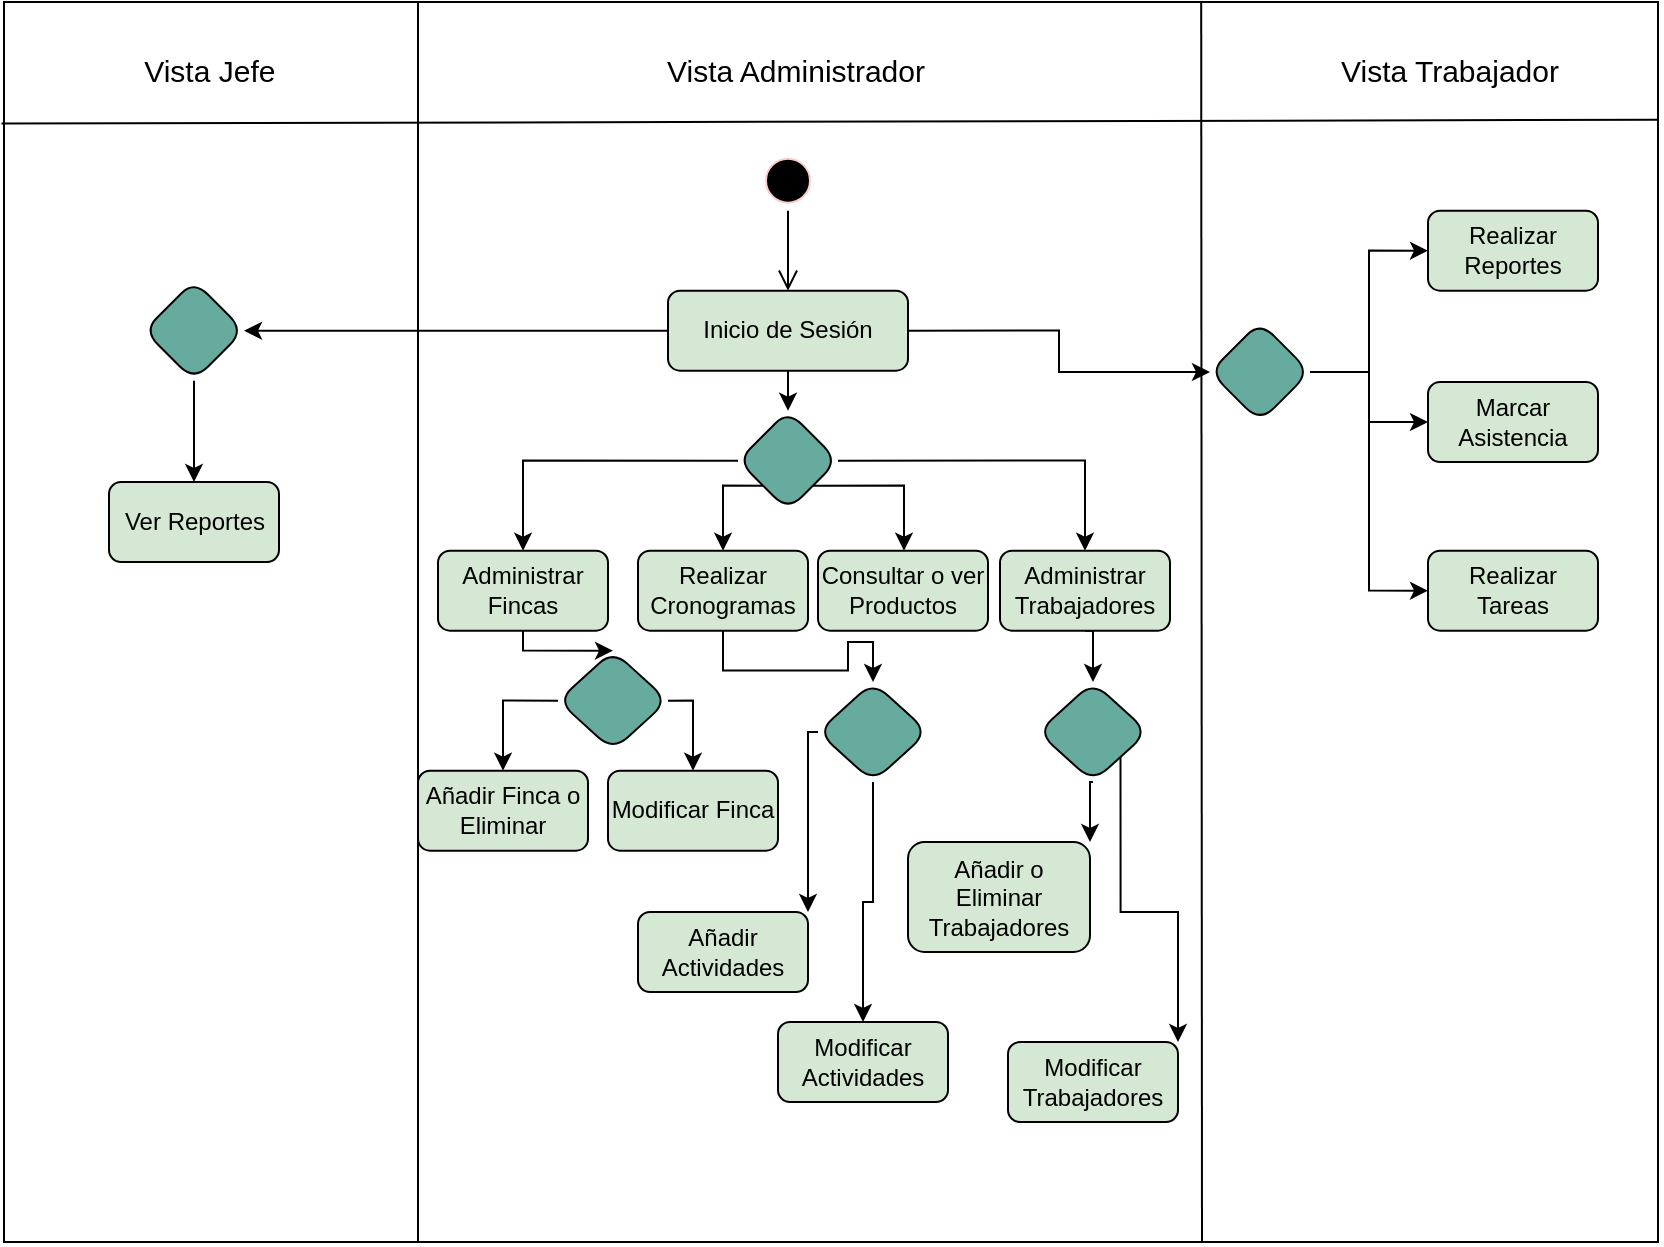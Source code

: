 <mxfile version="13.4.2" type="google"><diagram id="gkksqmqyPCUQa9LjiM_f" name="Page-1"><mxGraphModel dx="1695" dy="482" grid="1" gridSize="10" guides="1" tooltips="1" connect="1" arrows="1" fold="1" page="1" pageScale="1" pageWidth="827" pageHeight="1169" math="0" shadow="0"><root><mxCell id="0"/><mxCell id="1" parent="0"/><mxCell id="3JOkTxWMYJLotu0kcesd-1" value="" style="rounded=0;whiteSpace=wrap;html=1;" parent="1" vertex="1"><mxGeometry y="100" width="210" height="620" as="geometry"/></mxCell><mxCell id="tZCaEKDzA_puzpBwYUMF-1" value="" style="whiteSpace=wrap;html=1;aspect=fixed;" parent="1" vertex="1"><mxGeometry x="207" y="100" width="620" height="620" as="geometry"/></mxCell><mxCell id="tZCaEKDzA_puzpBwYUMF-7" value="&lt;span style=&quot;font-size: 15px&quot;&gt;Vista Administrador&lt;/span&gt;" style="text;html=1;strokeColor=none;fillColor=none;align=center;verticalAlign=middle;whiteSpace=wrap;rounded=0;" parent="1" vertex="1"><mxGeometry x="305.5" y="124.34" width="180" height="20" as="geometry"/></mxCell><mxCell id="tZCaEKDzA_puzpBwYUMF-12" value="&lt;font style=&quot;font-size: 15px&quot;&gt;Vista Trabajador&lt;/font&gt;" style="text;html=1;strokeColor=none;fillColor=none;align=center;verticalAlign=middle;whiteSpace=wrap;rounded=0;" parent="1" vertex="1"><mxGeometry x="633" y="124.34" width="180" height="20" as="geometry"/></mxCell><mxCell id="tZCaEKDzA_puzpBwYUMF-13" style="edgeStyle=orthogonalEdgeStyle;rounded=0;orthogonalLoop=1;jettySize=auto;html=1;exitX=0.5;exitY=1;exitDx=0;exitDy=0;" parent="1" source="tZCaEKDzA_puzpBwYUMF-12" target="tZCaEKDzA_puzpBwYUMF-12" edge="1"><mxGeometry relative="1" as="geometry"/></mxCell><mxCell id="tZCaEKDzA_puzpBwYUMF-17" value="" style="ellipse;html=1;shape=startState;fillColor=#000000;strokeColor=#FFCCCC;" parent="1" vertex="1"><mxGeometry x="377" y="174.34" width="30" height="30" as="geometry"/></mxCell><mxCell id="tZCaEKDzA_puzpBwYUMF-18" value="" style="edgeStyle=orthogonalEdgeStyle;html=1;verticalAlign=bottom;endArrow=open;endSize=8;entryX=0.5;entryY=0;entryDx=0;entryDy=0;" parent="1" source="tZCaEKDzA_puzpBwYUMF-17" target="tZCaEKDzA_puzpBwYUMF-19" edge="1"><mxGeometry relative="1" as="geometry"><mxPoint x="347" y="254.34" as="targetPoint"/></mxGeometry></mxCell><mxCell id="tZCaEKDzA_puzpBwYUMF-22" style="edgeStyle=orthogonalEdgeStyle;rounded=0;orthogonalLoop=1;jettySize=auto;html=1;exitX=0.5;exitY=1;exitDx=0;exitDy=0;entryX=0.5;entryY=0;entryDx=0;entryDy=0;strokeColor=#000000;" parent="1" source="tZCaEKDzA_puzpBwYUMF-19" target="tZCaEKDzA_puzpBwYUMF-20" edge="1"><mxGeometry relative="1" as="geometry"/></mxCell><mxCell id="FRmKyWmxrtPE0LzqxNcH-26" style="edgeStyle=orthogonalEdgeStyle;rounded=0;orthogonalLoop=1;jettySize=auto;html=1;exitX=1;exitY=0.5;exitDx=0;exitDy=0;entryX=0;entryY=0.5;entryDx=0;entryDy=0;" parent="1" source="tZCaEKDzA_puzpBwYUMF-19" target="FRmKyWmxrtPE0LzqxNcH-25" edge="1"><mxGeometry relative="1" as="geometry"/></mxCell><mxCell id="3JOkTxWMYJLotu0kcesd-8" style="edgeStyle=orthogonalEdgeStyle;rounded=0;orthogonalLoop=1;jettySize=auto;html=1;exitX=0;exitY=0.5;exitDx=0;exitDy=0;" parent="1" source="tZCaEKDzA_puzpBwYUMF-19" target="3JOkTxWMYJLotu0kcesd-6" edge="1"><mxGeometry relative="1" as="geometry"/></mxCell><mxCell id="tZCaEKDzA_puzpBwYUMF-19" value="Inicio de Sesión" style="rounded=1;whiteSpace=wrap;html=1;fillColor=#D5E8D4;" parent="1" vertex="1"><mxGeometry x="332" y="244.34" width="120" height="40" as="geometry"/></mxCell><mxCell id="tZCaEKDzA_puzpBwYUMF-30" style="edgeStyle=orthogonalEdgeStyle;rounded=0;orthogonalLoop=1;jettySize=auto;html=1;exitX=0;exitY=0.5;exitDx=0;exitDy=0;entryX=0.5;entryY=0;entryDx=0;entryDy=0;strokeColor=#000000;" parent="1" source="tZCaEKDzA_puzpBwYUMF-20" target="tZCaEKDzA_puzpBwYUMF-24" edge="1"><mxGeometry relative="1" as="geometry"/></mxCell><mxCell id="tZCaEKDzA_puzpBwYUMF-31" style="edgeStyle=orthogonalEdgeStyle;rounded=0;orthogonalLoop=1;jettySize=auto;html=1;exitX=0;exitY=1;exitDx=0;exitDy=0;entryX=0.5;entryY=0;entryDx=0;entryDy=0;strokeColor=#000000;" parent="1" source="tZCaEKDzA_puzpBwYUMF-20" target="tZCaEKDzA_puzpBwYUMF-26" edge="1"><mxGeometry relative="1" as="geometry"/></mxCell><mxCell id="tZCaEKDzA_puzpBwYUMF-33" style="edgeStyle=orthogonalEdgeStyle;rounded=0;orthogonalLoop=1;jettySize=auto;html=1;exitX=1;exitY=0.5;exitDx=0;exitDy=0;entryX=0.5;entryY=0;entryDx=0;entryDy=0;strokeColor=#000000;" parent="1" source="tZCaEKDzA_puzpBwYUMF-20" target="tZCaEKDzA_puzpBwYUMF-28" edge="1"><mxGeometry relative="1" as="geometry"/></mxCell><mxCell id="tZCaEKDzA_puzpBwYUMF-34" style="edgeStyle=orthogonalEdgeStyle;rounded=0;orthogonalLoop=1;jettySize=auto;html=1;exitX=1;exitY=1;exitDx=0;exitDy=0;strokeColor=#000000;" parent="1" source="tZCaEKDzA_puzpBwYUMF-20" target="tZCaEKDzA_puzpBwYUMF-23" edge="1"><mxGeometry relative="1" as="geometry"><Array as="points"><mxPoint x="450" y="342.34"/></Array></mxGeometry></mxCell><mxCell id="tZCaEKDzA_puzpBwYUMF-20" value="" style="rhombus;whiteSpace=wrap;html=1;rounded=1;strokeColor=#000000;fillColor=#67AB9F;" parent="1" vertex="1"><mxGeometry x="367" y="304.34" width="50" height="50" as="geometry"/></mxCell><mxCell id="tZCaEKDzA_puzpBwYUMF-23" value="Consultar o ver Productos" style="rounded=1;whiteSpace=wrap;html=1;strokeColor=#000000;fillColor=#D5E8D4;" parent="1" vertex="1"><mxGeometry x="407" y="374.34" width="85" height="40" as="geometry"/></mxCell><mxCell id="tZCaEKDzA_puzpBwYUMF-38" style="edgeStyle=orthogonalEdgeStyle;rounded=0;orthogonalLoop=1;jettySize=auto;html=1;exitX=0.5;exitY=1;exitDx=0;exitDy=0;entryX=0.5;entryY=0;entryDx=0;entryDy=0;strokeColor=#000000;" parent="1" source="tZCaEKDzA_puzpBwYUMF-24" target="tZCaEKDzA_puzpBwYUMF-35" edge="1"><mxGeometry relative="1" as="geometry"><Array as="points"><mxPoint x="260" y="424.34"/></Array></mxGeometry></mxCell><mxCell id="tZCaEKDzA_puzpBwYUMF-24" value="Administrar Fincas" style="rounded=1;whiteSpace=wrap;html=1;strokeColor=#000000;fillColor=#D5E8D4;" parent="1" vertex="1"><mxGeometry x="217" y="374.34" width="85" height="40" as="geometry"/></mxCell><mxCell id="FRmKyWmxrtPE0LzqxNcH-31" style="edgeStyle=orthogonalEdgeStyle;rounded=0;orthogonalLoop=1;jettySize=auto;html=1;exitX=0.5;exitY=1;exitDx=0;exitDy=0;" parent="1" source="tZCaEKDzA_puzpBwYUMF-26" target="FRmKyWmxrtPE0LzqxNcH-30" edge="1"><mxGeometry relative="1" as="geometry"/></mxCell><mxCell id="tZCaEKDzA_puzpBwYUMF-26" value="Realizar Cronogramas" style="rounded=1;whiteSpace=wrap;html=1;strokeColor=#000000;fillColor=#D5E8D4;" parent="1" vertex="1"><mxGeometry x="317" y="374.34" width="85" height="40" as="geometry"/></mxCell><mxCell id="tZCaEKDzA_puzpBwYUMF-27" value="" style="endArrow=none;html=1;strokeColor=#000000;entryX=0.58;entryY=-0.007;entryDx=0;entryDy=0;entryPerimeter=0;" parent="1" edge="1"><mxGeometry width="50" height="50" relative="1" as="geometry"><mxPoint x="599" y="720" as="sourcePoint"/><mxPoint x="598.6" y="100.0" as="targetPoint"/></mxGeometry></mxCell><mxCell id="FRmKyWmxrtPE0LzqxNcH-9" style="edgeStyle=orthogonalEdgeStyle;rounded=0;orthogonalLoop=1;jettySize=auto;html=1;exitX=0.5;exitY=1;exitDx=0;exitDy=0;entryX=0.5;entryY=0;entryDx=0;entryDy=0;" parent="1" source="tZCaEKDzA_puzpBwYUMF-28" target="FRmKyWmxrtPE0LzqxNcH-8" edge="1"><mxGeometry relative="1" as="geometry"/></mxCell><mxCell id="tZCaEKDzA_puzpBwYUMF-28" value="&lt;span&gt;Administrar Trabajadores&lt;/span&gt;" style="rounded=1;whiteSpace=wrap;html=1;strokeColor=#000000;fillColor=#D5E8D4;" parent="1" vertex="1"><mxGeometry x="498" y="374.34" width="85" height="40" as="geometry"/></mxCell><mxCell id="tZCaEKDzA_puzpBwYUMF-39" style="edgeStyle=orthogonalEdgeStyle;rounded=0;orthogonalLoop=1;jettySize=auto;html=1;exitX=0;exitY=0.5;exitDx=0;exitDy=0;entryX=0.5;entryY=0;entryDx=0;entryDy=0;strokeColor=#000000;" parent="1" source="tZCaEKDzA_puzpBwYUMF-35" target="tZCaEKDzA_puzpBwYUMF-36" edge="1"><mxGeometry relative="1" as="geometry"/></mxCell><mxCell id="tZCaEKDzA_puzpBwYUMF-40" style="edgeStyle=orthogonalEdgeStyle;rounded=0;orthogonalLoop=1;jettySize=auto;html=1;exitX=1;exitY=0.5;exitDx=0;exitDy=0;entryX=0.5;entryY=0;entryDx=0;entryDy=0;strokeColor=#000000;" parent="1" source="tZCaEKDzA_puzpBwYUMF-35" target="tZCaEKDzA_puzpBwYUMF-37" edge="1"><mxGeometry relative="1" as="geometry"/></mxCell><mxCell id="tZCaEKDzA_puzpBwYUMF-35" value="" style="rhombus;whiteSpace=wrap;html=1;rounded=1;strokeColor=#000000;fillColor=#67AB9F;" parent="1" vertex="1"><mxGeometry x="277" y="424.34" width="55" height="50" as="geometry"/></mxCell><mxCell id="tZCaEKDzA_puzpBwYUMF-36" value="Añadir Finca o Eliminar" style="rounded=1;whiteSpace=wrap;html=1;strokeColor=#000000;fillColor=#D5E8D4;" parent="1" vertex="1"><mxGeometry x="207" y="484.34" width="85" height="40" as="geometry"/></mxCell><mxCell id="tZCaEKDzA_puzpBwYUMF-37" value="Modificar Finca" style="rounded=1;whiteSpace=wrap;html=1;strokeColor=#000000;fillColor=#D5E8D4;" parent="1" vertex="1"><mxGeometry x="302" y="484.34" width="85" height="40" as="geometry"/></mxCell><mxCell id="tZCaEKDzA_puzpBwYUMF-15" value="" style="endArrow=none;html=1;entryX=1;entryY=0.095;entryDx=0;entryDy=0;entryPerimeter=0;exitX=-0.006;exitY=0.098;exitDx=0;exitDy=0;exitPerimeter=0;" parent="1" source="3JOkTxWMYJLotu0kcesd-1" target="tZCaEKDzA_puzpBwYUMF-1" edge="1"><mxGeometry width="50" height="50" relative="1" as="geometry"><mxPoint x="207" y="159" as="sourcePoint"/><mxPoint x="567" y="384.34" as="targetPoint"/></mxGeometry></mxCell><mxCell id="FRmKyWmxrtPE0LzqxNcH-14" style="edgeStyle=orthogonalEdgeStyle;rounded=0;orthogonalLoop=1;jettySize=auto;html=1;exitX=0.5;exitY=1;exitDx=0;exitDy=0;entryX=1;entryY=0;entryDx=0;entryDy=0;" parent="1" source="FRmKyWmxrtPE0LzqxNcH-8" target="FRmKyWmxrtPE0LzqxNcH-10" edge="1"><mxGeometry relative="1" as="geometry"/></mxCell><mxCell id="FRmKyWmxrtPE0LzqxNcH-16" style="edgeStyle=orthogonalEdgeStyle;rounded=0;orthogonalLoop=1;jettySize=auto;html=1;exitX=1;exitY=1;exitDx=0;exitDy=0;entryX=1;entryY=0;entryDx=0;entryDy=0;" parent="1" source="FRmKyWmxrtPE0LzqxNcH-8" target="FRmKyWmxrtPE0LzqxNcH-15" edge="1"><mxGeometry relative="1" as="geometry"/></mxCell><mxCell id="FRmKyWmxrtPE0LzqxNcH-8" value="" style="rhombus;whiteSpace=wrap;html=1;rounded=1;strokeColor=#000000;fillColor=#67AB9F;" parent="1" vertex="1"><mxGeometry x="517" y="440" width="55" height="50" as="geometry"/></mxCell><mxCell id="FRmKyWmxrtPE0LzqxNcH-10" value="Añadir o Eliminar Trabajadores" style="rounded=1;whiteSpace=wrap;html=1;strokeColor=#000000;fillColor=#D5E8D4;" parent="1" vertex="1"><mxGeometry x="452" y="520" width="91" height="55" as="geometry"/></mxCell><mxCell id="FRmKyWmxrtPE0LzqxNcH-15" value="Modificar Trabajadores" style="rounded=1;whiteSpace=wrap;html=1;strokeColor=#000000;fillColor=#D5E8D4;" parent="1" vertex="1"><mxGeometry x="502" y="620" width="85" height="40" as="geometry"/></mxCell><mxCell id="FRmKyWmxrtPE0LzqxNcH-19" value="Realizar Reportes" style="rounded=1;whiteSpace=wrap;html=1;strokeColor=#000000;fillColor=#D5E8D4;" parent="1" vertex="1"><mxGeometry x="712" y="204.34" width="85" height="40" as="geometry"/></mxCell><mxCell id="FRmKyWmxrtPE0LzqxNcH-20" value="Marcar Asistencia" style="rounded=1;whiteSpace=wrap;html=1;strokeColor=#000000;fillColor=#D5E8D4;" parent="1" vertex="1"><mxGeometry x="712" y="290" width="85" height="40" as="geometry"/></mxCell><mxCell id="FRmKyWmxrtPE0LzqxNcH-23" value="Realizar Tareas" style="rounded=1;whiteSpace=wrap;html=1;strokeColor=#000000;fillColor=#D5E8D4;" parent="1" vertex="1"><mxGeometry x="712" y="374.34" width="85" height="40" as="geometry"/></mxCell><mxCell id="FRmKyWmxrtPE0LzqxNcH-27" style="edgeStyle=orthogonalEdgeStyle;rounded=0;orthogonalLoop=1;jettySize=auto;html=1;exitX=1;exitY=0.5;exitDx=0;exitDy=0;entryX=0;entryY=0.5;entryDx=0;entryDy=0;" parent="1" source="FRmKyWmxrtPE0LzqxNcH-25" target="FRmKyWmxrtPE0LzqxNcH-19" edge="1"><mxGeometry relative="1" as="geometry"/></mxCell><mxCell id="FRmKyWmxrtPE0LzqxNcH-28" style="edgeStyle=orthogonalEdgeStyle;rounded=0;orthogonalLoop=1;jettySize=auto;html=1;exitX=1;exitY=0.5;exitDx=0;exitDy=0;" parent="1" source="FRmKyWmxrtPE0LzqxNcH-25" target="FRmKyWmxrtPE0LzqxNcH-20" edge="1"><mxGeometry relative="1" as="geometry"/></mxCell><mxCell id="FRmKyWmxrtPE0LzqxNcH-29" style="edgeStyle=orthogonalEdgeStyle;rounded=0;orthogonalLoop=1;jettySize=auto;html=1;exitX=1;exitY=0.5;exitDx=0;exitDy=0;entryX=0;entryY=0.5;entryDx=0;entryDy=0;" parent="1" source="FRmKyWmxrtPE0LzqxNcH-25" target="FRmKyWmxrtPE0LzqxNcH-23" edge="1"><mxGeometry relative="1" as="geometry"/></mxCell><mxCell id="FRmKyWmxrtPE0LzqxNcH-25" value="" style="rhombus;whiteSpace=wrap;html=1;rounded=1;strokeColor=#000000;fillColor=#67AB9F;" parent="1" vertex="1"><mxGeometry x="603" y="260" width="50" height="50" as="geometry"/></mxCell><mxCell id="FRmKyWmxrtPE0LzqxNcH-34" style="edgeStyle=orthogonalEdgeStyle;rounded=0;orthogonalLoop=1;jettySize=auto;html=1;exitX=0;exitY=0.5;exitDx=0;exitDy=0;entryX=1;entryY=0;entryDx=0;entryDy=0;" parent="1" source="FRmKyWmxrtPE0LzqxNcH-30" target="FRmKyWmxrtPE0LzqxNcH-32" edge="1"><mxGeometry relative="1" as="geometry"><Array as="points"><mxPoint x="402" y="465"/></Array></mxGeometry></mxCell><mxCell id="FRmKyWmxrtPE0LzqxNcH-35" style="edgeStyle=orthogonalEdgeStyle;rounded=0;orthogonalLoop=1;jettySize=auto;html=1;exitX=0.5;exitY=1;exitDx=0;exitDy=0;entryX=0.5;entryY=0;entryDx=0;entryDy=0;" parent="1" source="FRmKyWmxrtPE0LzqxNcH-30" target="FRmKyWmxrtPE0LzqxNcH-33" edge="1"><mxGeometry relative="1" as="geometry"/></mxCell><mxCell id="FRmKyWmxrtPE0LzqxNcH-30" value="" style="rhombus;whiteSpace=wrap;html=1;rounded=1;strokeColor=#000000;fillColor=#67AB9F;" parent="1" vertex="1"><mxGeometry x="407" y="440" width="55" height="50" as="geometry"/></mxCell><mxCell id="FRmKyWmxrtPE0LzqxNcH-32" value="Añadir Actividades" style="rounded=1;whiteSpace=wrap;html=1;strokeColor=#000000;fillColor=#D5E8D4;" parent="1" vertex="1"><mxGeometry x="317" y="555" width="85" height="40" as="geometry"/></mxCell><mxCell id="FRmKyWmxrtPE0LzqxNcH-33" value="Modificar Actividades" style="rounded=1;whiteSpace=wrap;html=1;strokeColor=#000000;fillColor=#D5E8D4;" parent="1" vertex="1"><mxGeometry x="387" y="610" width="85" height="40" as="geometry"/></mxCell><mxCell id="3JOkTxWMYJLotu0kcesd-3" value="&lt;font style=&quot;font-size: 15px&quot;&gt;Vista Jefe&amp;nbsp;&lt;/font&gt;" style="text;html=1;strokeColor=none;fillColor=none;align=center;verticalAlign=middle;whiteSpace=wrap;rounded=0;" parent="1" vertex="1"><mxGeometry x="15" y="124.34" width="180" height="20" as="geometry"/></mxCell><mxCell id="VX16Fq-NM0BlBQYVf4j9-2" style="edgeStyle=orthogonalEdgeStyle;rounded=0;orthogonalLoop=1;jettySize=auto;html=1;exitX=0.5;exitY=1;exitDx=0;exitDy=0;" parent="1" source="3JOkTxWMYJLotu0kcesd-6" target="3JOkTxWMYJLotu0kcesd-7" edge="1"><mxGeometry relative="1" as="geometry"/></mxCell><mxCell id="3JOkTxWMYJLotu0kcesd-6" value="" style="rhombus;whiteSpace=wrap;html=1;rounded=1;strokeColor=#000000;fillColor=#67AB9F;" parent="1" vertex="1"><mxGeometry x="70" y="239.34" width="50" height="50" as="geometry"/></mxCell><mxCell id="3JOkTxWMYJLotu0kcesd-7" value="Ver Reportes" style="rounded=1;whiteSpace=wrap;html=1;strokeColor=#000000;fillColor=#D5E8D4;" parent="1" vertex="1"><mxGeometry x="52.5" y="340" width="85" height="40" as="geometry"/></mxCell></root></mxGraphModel></diagram></mxfile>